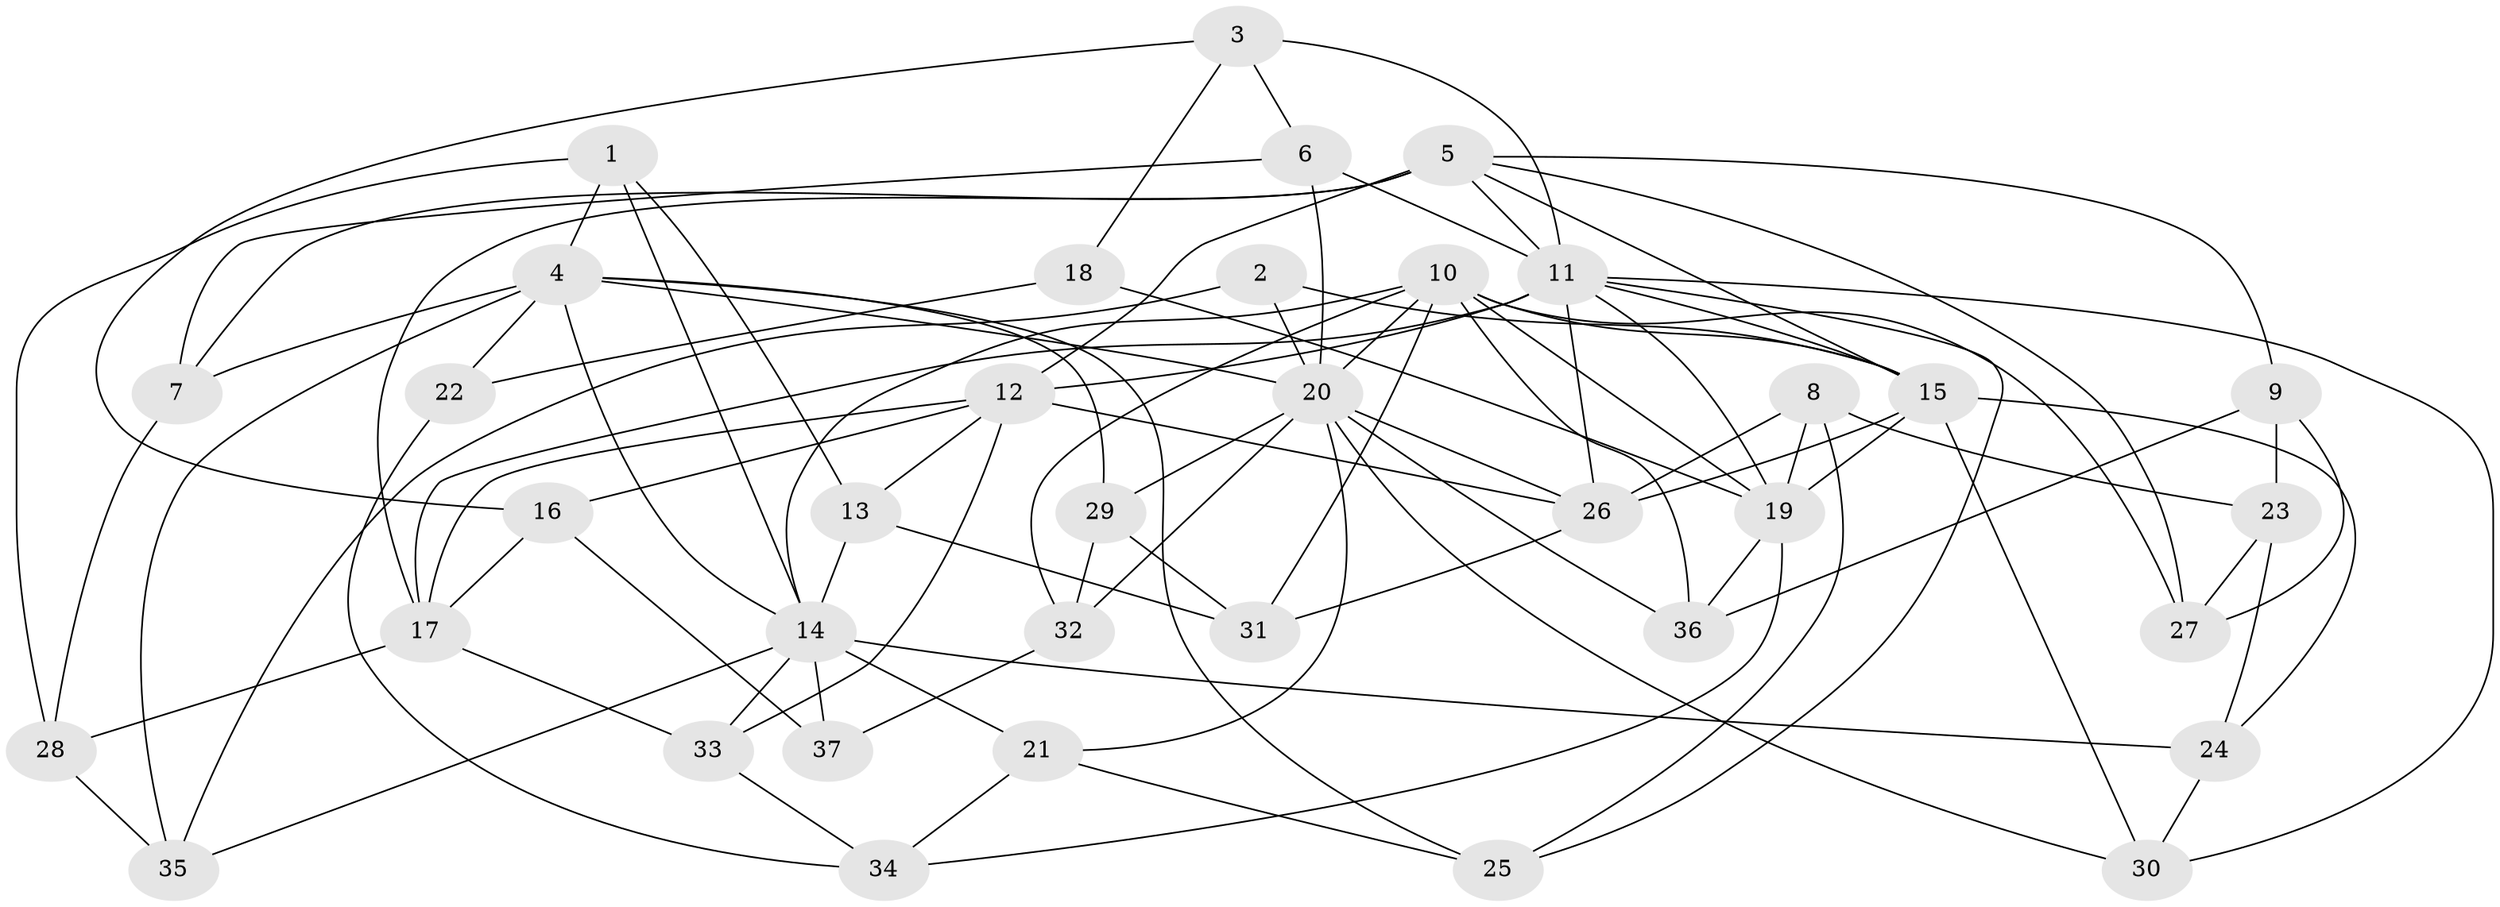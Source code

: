 // original degree distribution, {4: 1.0}
// Generated by graph-tools (version 1.1) at 2025/37/03/09/25 02:37:47]
// undirected, 37 vertices, 93 edges
graph export_dot {
graph [start="1"]
  node [color=gray90,style=filled];
  1;
  2;
  3;
  4;
  5;
  6;
  7;
  8;
  9;
  10;
  11;
  12;
  13;
  14;
  15;
  16;
  17;
  18;
  19;
  20;
  21;
  22;
  23;
  24;
  25;
  26;
  27;
  28;
  29;
  30;
  31;
  32;
  33;
  34;
  35;
  36;
  37;
  1 -- 4 [weight=1.0];
  1 -- 13 [weight=1.0];
  1 -- 14 [weight=1.0];
  1 -- 28 [weight=1.0];
  2 -- 15 [weight=1.0];
  2 -- 20 [weight=2.0];
  2 -- 35 [weight=1.0];
  3 -- 6 [weight=1.0];
  3 -- 11 [weight=1.0];
  3 -- 16 [weight=1.0];
  3 -- 18 [weight=1.0];
  4 -- 7 [weight=1.0];
  4 -- 14 [weight=1.0];
  4 -- 20 [weight=2.0];
  4 -- 22 [weight=2.0];
  4 -- 25 [weight=1.0];
  4 -- 29 [weight=1.0];
  4 -- 35 [weight=1.0];
  5 -- 7 [weight=1.0];
  5 -- 9 [weight=1.0];
  5 -- 11 [weight=2.0];
  5 -- 12 [weight=2.0];
  5 -- 15 [weight=1.0];
  5 -- 17 [weight=2.0];
  5 -- 27 [weight=1.0];
  6 -- 7 [weight=1.0];
  6 -- 11 [weight=1.0];
  6 -- 20 [weight=1.0];
  7 -- 28 [weight=1.0];
  8 -- 19 [weight=1.0];
  8 -- 23 [weight=1.0];
  8 -- 25 [weight=1.0];
  8 -- 26 [weight=1.0];
  9 -- 23 [weight=1.0];
  9 -- 27 [weight=1.0];
  9 -- 36 [weight=1.0];
  10 -- 14 [weight=1.0];
  10 -- 15 [weight=1.0];
  10 -- 19 [weight=1.0];
  10 -- 20 [weight=1.0];
  10 -- 27 [weight=1.0];
  10 -- 31 [weight=1.0];
  10 -- 32 [weight=1.0];
  10 -- 36 [weight=1.0];
  11 -- 12 [weight=2.0];
  11 -- 15 [weight=1.0];
  11 -- 17 [weight=1.0];
  11 -- 19 [weight=1.0];
  11 -- 25 [weight=1.0];
  11 -- 26 [weight=1.0];
  11 -- 30 [weight=1.0];
  12 -- 13 [weight=1.0];
  12 -- 16 [weight=1.0];
  12 -- 17 [weight=2.0];
  12 -- 26 [weight=3.0];
  12 -- 33 [weight=1.0];
  13 -- 14 [weight=1.0];
  13 -- 31 [weight=1.0];
  14 -- 21 [weight=1.0];
  14 -- 24 [weight=1.0];
  14 -- 33 [weight=1.0];
  14 -- 35 [weight=1.0];
  14 -- 37 [weight=2.0];
  15 -- 19 [weight=1.0];
  15 -- 24 [weight=1.0];
  15 -- 26 [weight=1.0];
  15 -- 30 [weight=1.0];
  16 -- 17 [weight=1.0];
  16 -- 37 [weight=1.0];
  17 -- 28 [weight=1.0];
  17 -- 33 [weight=1.0];
  18 -- 19 [weight=2.0];
  18 -- 22 [weight=1.0];
  19 -- 34 [weight=1.0];
  19 -- 36 [weight=1.0];
  20 -- 21 [weight=1.0];
  20 -- 26 [weight=1.0];
  20 -- 29 [weight=1.0];
  20 -- 30 [weight=1.0];
  20 -- 32 [weight=1.0];
  20 -- 36 [weight=1.0];
  21 -- 25 [weight=1.0];
  21 -- 34 [weight=1.0];
  22 -- 34 [weight=1.0];
  23 -- 24 [weight=1.0];
  23 -- 27 [weight=1.0];
  24 -- 30 [weight=1.0];
  26 -- 31 [weight=1.0];
  28 -- 35 [weight=1.0];
  29 -- 31 [weight=1.0];
  29 -- 32 [weight=1.0];
  32 -- 37 [weight=1.0];
  33 -- 34 [weight=1.0];
}
